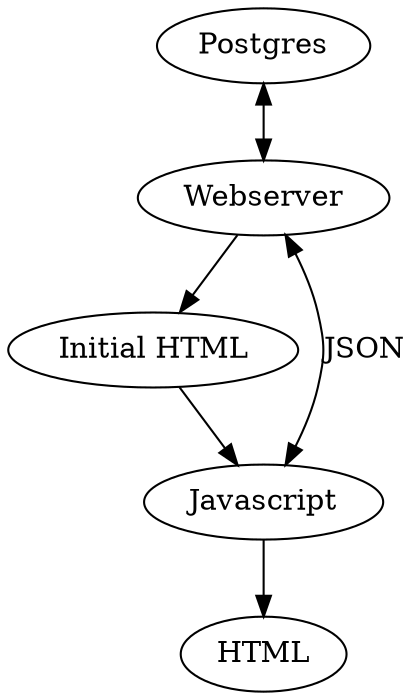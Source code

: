 digraph z {
Postgres -> Webserver [dir=both];
Webserver -> html1 -> Javascript;
Javascript -> Webserver [label="JSON", dir=both];
Javascript -> HTML;
html1 [label = "Initial HTML"]
}

